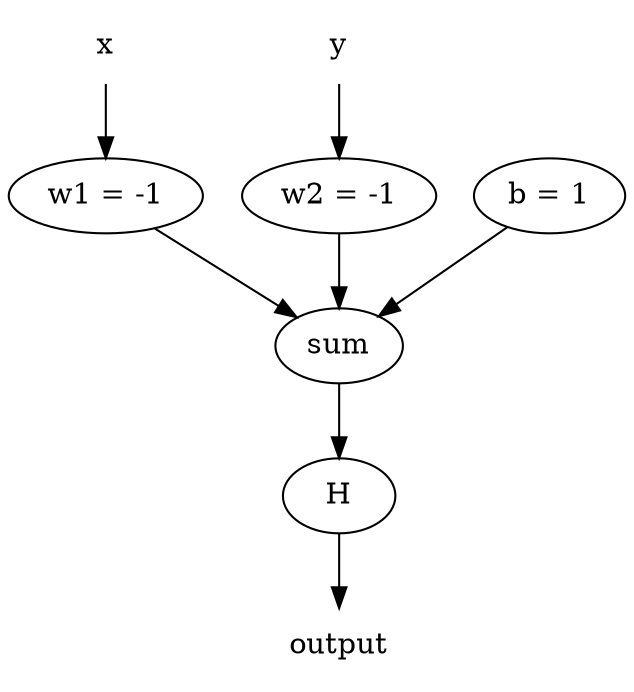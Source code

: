 digraph G {
        {
                node [shape="plaintext"]
                x
                y
                output
        }
        x -> "w1 = -1"
        y -> "w2 = -1"
        {"w1 = -1", "w2 = -1", "b = 1"} -> sum -> H -> output
}
